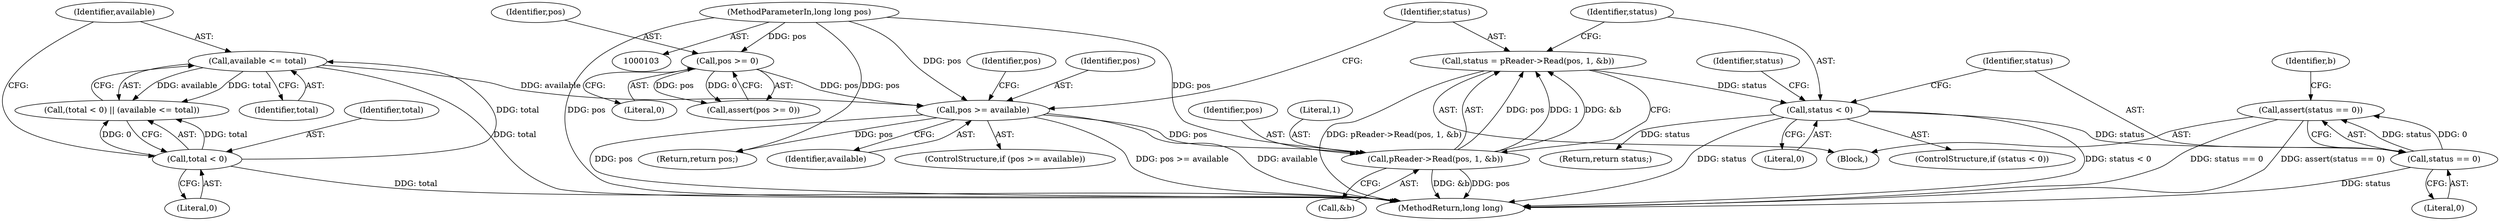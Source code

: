 digraph "1_Android_cc274e2abe8b2a6698a5c47d8aa4bb45f1f9538d_22@API" {
"1000159" [label="(Call,assert(status == 0))"];
"1000160" [label="(Call,status == 0)"];
"1000154" [label="(Call,status < 0)"];
"1000146" [label="(Call,status = pReader->Read(pos, 1, &b))"];
"1000148" [label="(Call,pReader->Read(pos, 1, &b))"];
"1000140" [label="(Call,pos >= available)"];
"1000111" [label="(Call,pos >= 0)"];
"1000105" [label="(MethodParameterIn,long long pos)"];
"1000133" [label="(Call,available <= total)"];
"1000130" [label="(Call,total < 0)"];
"1000139" [label="(ControlStructure,if (pos >= available))"];
"1000151" [label="(Call,&b)"];
"1000186" [label="(MethodReturn,long long)"];
"1000143" [label="(Return,return pos;)"];
"1000130" [label="(Call,total < 0)"];
"1000155" [label="(Identifier,status)"];
"1000157" [label="(Return,return status;)"];
"1000111" [label="(Call,pos >= 0)"];
"1000141" [label="(Identifier,pos)"];
"1000140" [label="(Call,pos >= available)"];
"1000165" [label="(Identifier,b)"];
"1000110" [label="(Call,assert(pos >= 0))"];
"1000113" [label="(Literal,0)"];
"1000161" [label="(Identifier,status)"];
"1000156" [label="(Literal,0)"];
"1000142" [label="(Identifier,available)"];
"1000148" [label="(Call,pReader->Read(pos, 1, &b))"];
"1000160" [label="(Call,status == 0)"];
"1000147" [label="(Identifier,status)"];
"1000135" [label="(Identifier,total)"];
"1000146" [label="(Call,status = pReader->Read(pos, 1, &b))"];
"1000129" [label="(Call,(total < 0) || (available <= total))"];
"1000153" [label="(ControlStructure,if (status < 0))"];
"1000133" [label="(Call,available <= total)"];
"1000131" [label="(Identifier,total)"];
"1000107" [label="(Block,)"];
"1000159" [label="(Call,assert(status == 0))"];
"1000162" [label="(Literal,0)"];
"1000112" [label="(Identifier,pos)"];
"1000149" [label="(Identifier,pos)"];
"1000154" [label="(Call,status < 0)"];
"1000134" [label="(Identifier,available)"];
"1000132" [label="(Literal,0)"];
"1000150" [label="(Literal,1)"];
"1000105" [label="(MethodParameterIn,long long pos)"];
"1000158" [label="(Identifier,status)"];
"1000144" [label="(Identifier,pos)"];
"1000159" -> "1000107"  [label="AST: "];
"1000159" -> "1000160"  [label="CFG: "];
"1000160" -> "1000159"  [label="AST: "];
"1000165" -> "1000159"  [label="CFG: "];
"1000159" -> "1000186"  [label="DDG: status == 0"];
"1000159" -> "1000186"  [label="DDG: assert(status == 0)"];
"1000160" -> "1000159"  [label="DDG: status"];
"1000160" -> "1000159"  [label="DDG: 0"];
"1000160" -> "1000162"  [label="CFG: "];
"1000161" -> "1000160"  [label="AST: "];
"1000162" -> "1000160"  [label="AST: "];
"1000160" -> "1000186"  [label="DDG: status"];
"1000154" -> "1000160"  [label="DDG: status"];
"1000154" -> "1000153"  [label="AST: "];
"1000154" -> "1000156"  [label="CFG: "];
"1000155" -> "1000154"  [label="AST: "];
"1000156" -> "1000154"  [label="AST: "];
"1000158" -> "1000154"  [label="CFG: "];
"1000161" -> "1000154"  [label="CFG: "];
"1000154" -> "1000186"  [label="DDG: status < 0"];
"1000154" -> "1000186"  [label="DDG: status"];
"1000146" -> "1000154"  [label="DDG: status"];
"1000154" -> "1000157"  [label="DDG: status"];
"1000146" -> "1000107"  [label="AST: "];
"1000146" -> "1000148"  [label="CFG: "];
"1000147" -> "1000146"  [label="AST: "];
"1000148" -> "1000146"  [label="AST: "];
"1000155" -> "1000146"  [label="CFG: "];
"1000146" -> "1000186"  [label="DDG: pReader->Read(pos, 1, &b)"];
"1000148" -> "1000146"  [label="DDG: pos"];
"1000148" -> "1000146"  [label="DDG: 1"];
"1000148" -> "1000146"  [label="DDG: &b"];
"1000148" -> "1000151"  [label="CFG: "];
"1000149" -> "1000148"  [label="AST: "];
"1000150" -> "1000148"  [label="AST: "];
"1000151" -> "1000148"  [label="AST: "];
"1000148" -> "1000186"  [label="DDG: &b"];
"1000148" -> "1000186"  [label="DDG: pos"];
"1000140" -> "1000148"  [label="DDG: pos"];
"1000105" -> "1000148"  [label="DDG: pos"];
"1000140" -> "1000139"  [label="AST: "];
"1000140" -> "1000142"  [label="CFG: "];
"1000141" -> "1000140"  [label="AST: "];
"1000142" -> "1000140"  [label="AST: "];
"1000144" -> "1000140"  [label="CFG: "];
"1000147" -> "1000140"  [label="CFG: "];
"1000140" -> "1000186"  [label="DDG: available"];
"1000140" -> "1000186"  [label="DDG: pos"];
"1000140" -> "1000186"  [label="DDG: pos >= available"];
"1000111" -> "1000140"  [label="DDG: pos"];
"1000105" -> "1000140"  [label="DDG: pos"];
"1000133" -> "1000140"  [label="DDG: available"];
"1000140" -> "1000143"  [label="DDG: pos"];
"1000111" -> "1000110"  [label="AST: "];
"1000111" -> "1000113"  [label="CFG: "];
"1000112" -> "1000111"  [label="AST: "];
"1000113" -> "1000111"  [label="AST: "];
"1000110" -> "1000111"  [label="CFG: "];
"1000111" -> "1000110"  [label="DDG: pos"];
"1000111" -> "1000110"  [label="DDG: 0"];
"1000105" -> "1000111"  [label="DDG: pos"];
"1000105" -> "1000103"  [label="AST: "];
"1000105" -> "1000186"  [label="DDG: pos"];
"1000105" -> "1000143"  [label="DDG: pos"];
"1000133" -> "1000129"  [label="AST: "];
"1000133" -> "1000135"  [label="CFG: "];
"1000134" -> "1000133"  [label="AST: "];
"1000135" -> "1000133"  [label="AST: "];
"1000129" -> "1000133"  [label="CFG: "];
"1000133" -> "1000186"  [label="DDG: total"];
"1000133" -> "1000129"  [label="DDG: available"];
"1000133" -> "1000129"  [label="DDG: total"];
"1000130" -> "1000133"  [label="DDG: total"];
"1000130" -> "1000129"  [label="AST: "];
"1000130" -> "1000132"  [label="CFG: "];
"1000131" -> "1000130"  [label="AST: "];
"1000132" -> "1000130"  [label="AST: "];
"1000134" -> "1000130"  [label="CFG: "];
"1000129" -> "1000130"  [label="CFG: "];
"1000130" -> "1000186"  [label="DDG: total"];
"1000130" -> "1000129"  [label="DDG: total"];
"1000130" -> "1000129"  [label="DDG: 0"];
}
